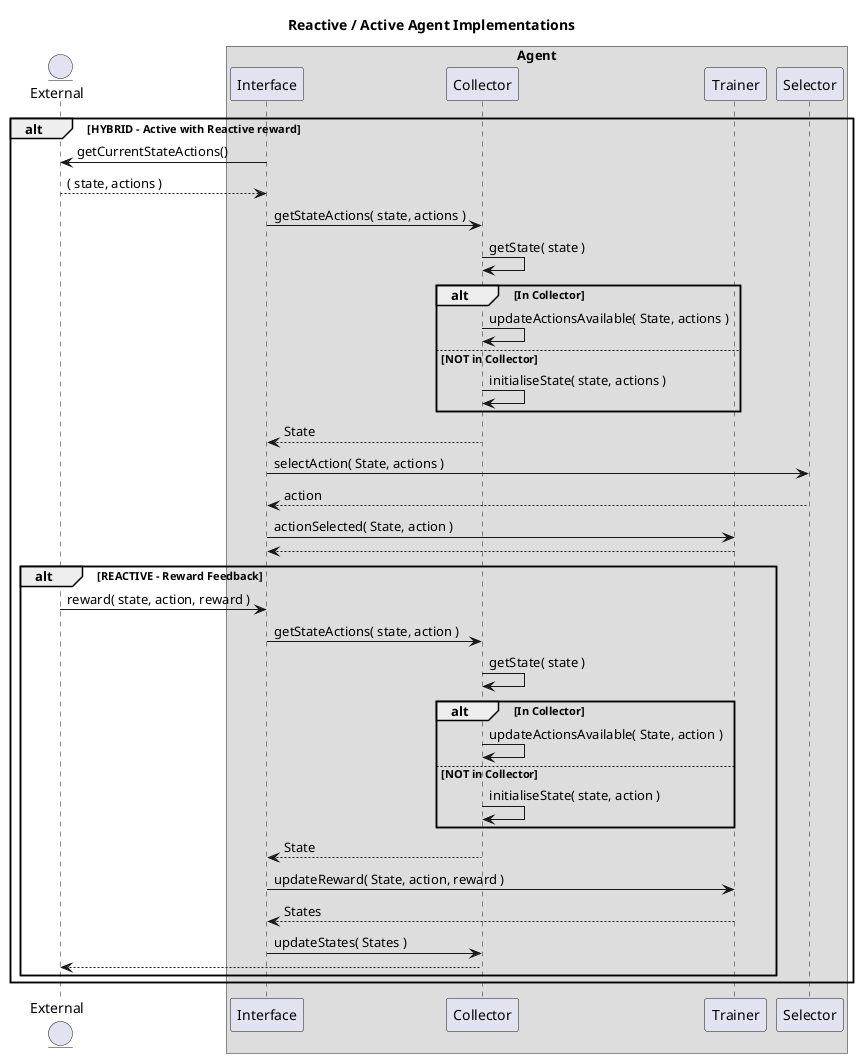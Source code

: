 @startuml

title Reactive / Active Agent Implementations

entity External
box "Agent"
  participant Interface 
  participant Collector
  participant Trainer
  participant Selector 
end box

alt HYBRID - Active with Reactive reward
  External    <- Interface : getCurrentStateActions()
  External   --> Interface : ( state, actions )
  Interface   -> Collector : getStateActions( state, actions )
  Collector   -> Collector : getState( state )

  alt In Collector
    Collector   -> Collector : updateActionsAvailable( State, actions )
  else NOT in Collector
    Collector   -> Collector : initialiseState( state, actions )
  end

  Interface    <-- Collector : State
  Interface     -> Selector  : selectAction( State, actions )
  Interface    <-- Selector  : action
  Interface     -> Trainer   : actionSelected( State, action )
  Interface    <-- Trainer

  alt REACTIVE - Reward Feedback
    External    -> Interface : reward( state, action, reward )
    Interface   -> Collector : getStateActions( state, action )
    Collector   -> Collector : getState( state )

    alt In Collector
      Collector   -> Collector : updateActionsAvailable( State, action )
    else NOT in Collector
      Collector   -> Collector : initialiseState( state, action )
    end

    Interface    <-- Collector : State
    Interface     -> Trainer   : updateReward( State, action, reward )
    Interface    <-- Trainer   : States
    Interface    ->  Collector : updateStates( States )
    External     <-- Collector
  end 
end

@enduml